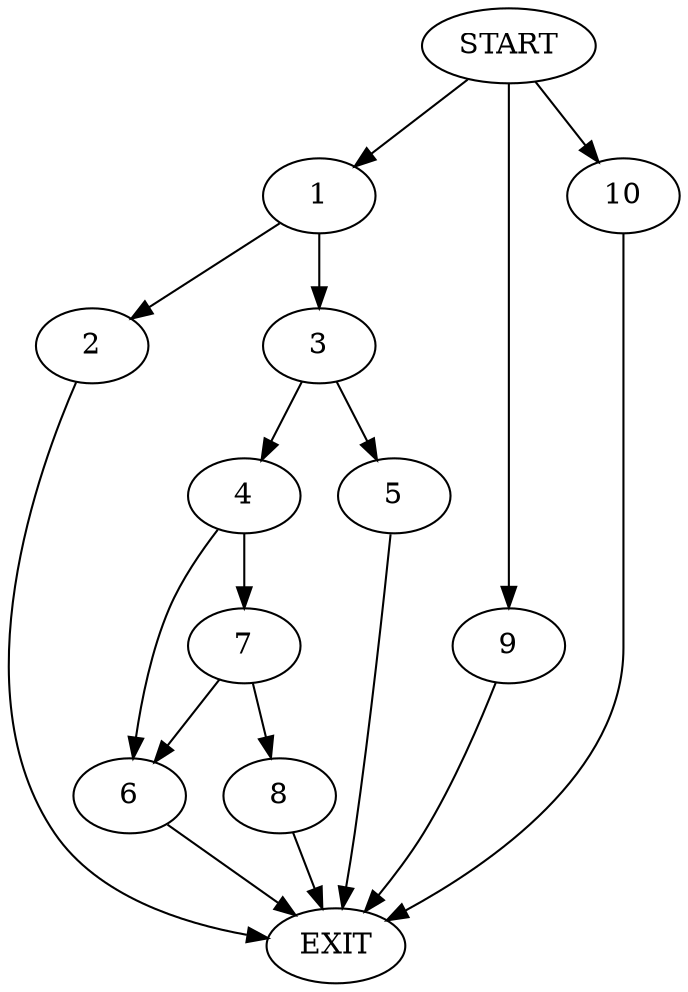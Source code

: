 digraph {
0 [label="START"]
11 [label="EXIT"]
0 -> 1
1 -> 2
1 -> 3
2 -> 11
3 -> 4
3 -> 5
4 -> 6
4 -> 7
5 -> 11
7 -> 6
7 -> 8
6 -> 11
8 -> 11
0 -> 9
9 -> 11
0 -> 10
10 -> 11
}
